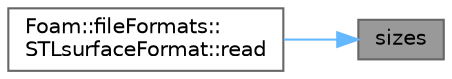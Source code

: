 digraph "sizes"
{
 // LATEX_PDF_SIZE
  bgcolor="transparent";
  edge [fontname=Helvetica,fontsize=10,labelfontname=Helvetica,labelfontsize=10];
  node [fontname=Helvetica,fontsize=10,shape=box,height=0.2,width=0.4];
  rankdir="RL";
  Node1 [id="Node000001",label="sizes",height=0.2,width=0.4,color="gray40", fillcolor="grey60", style="filled", fontcolor="black",tooltip=" "];
  Node1 -> Node2 [id="edge1_Node000001_Node000002",dir="back",color="steelblue1",style="solid",tooltip=" "];
  Node2 [id="Node000002",label="Foam::fileFormats::\lSTLsurfaceFormat::read",height=0.2,width=0.4,color="grey40", fillcolor="white", style="filled",URL="$classFoam_1_1fileFormats_1_1STLsurfaceFormat.html#aac62a95b7f69eed43bd935d692831804",tooltip=" "];
}
